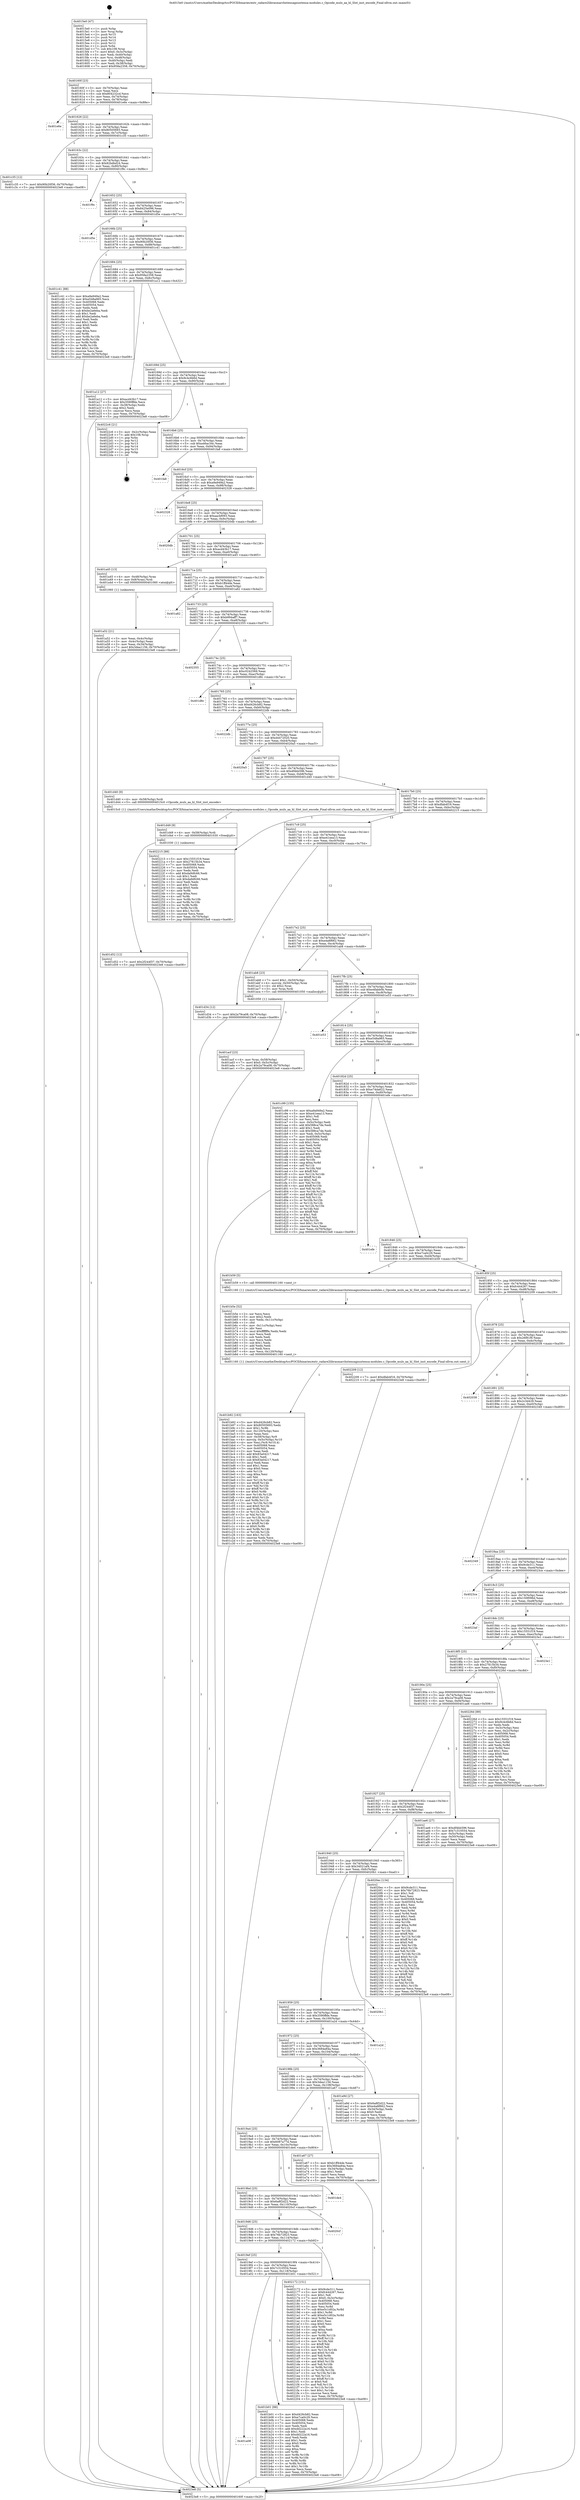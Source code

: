 digraph "0x4015e0" {
  label = "0x4015e0 (/mnt/c/Users/mathe/Desktop/tcc/POCII/binaries/extr_radare2librasmarchxtensagnuxtensa-modules.c_Opcode_muls_aa_hl_Slot_inst_encode_Final-ollvm.out::main(0))"
  labelloc = "t"
  node[shape=record]

  Entry [label="",width=0.3,height=0.3,shape=circle,fillcolor=black,style=filled]
  "0x40160f" [label="{
     0x40160f [23]\l
     | [instrs]\l
     &nbsp;&nbsp;0x40160f \<+3\>: mov -0x70(%rbp),%eax\l
     &nbsp;&nbsp;0x401612 \<+2\>: mov %eax,%ecx\l
     &nbsp;&nbsp;0x401614 \<+6\>: sub $0x804232cd,%ecx\l
     &nbsp;&nbsp;0x40161a \<+3\>: mov %eax,-0x74(%rbp)\l
     &nbsp;&nbsp;0x40161d \<+3\>: mov %ecx,-0x78(%rbp)\l
     &nbsp;&nbsp;0x401620 \<+6\>: je 0000000000401e6e \<main+0x88e\>\l
  }"]
  "0x401e6e" [label="{
     0x401e6e\l
  }", style=dashed]
  "0x401626" [label="{
     0x401626 [22]\l
     | [instrs]\l
     &nbsp;&nbsp;0x401626 \<+5\>: jmp 000000000040162b \<main+0x4b\>\l
     &nbsp;&nbsp;0x40162b \<+3\>: mov -0x74(%rbp),%eax\l
     &nbsp;&nbsp;0x40162e \<+5\>: sub $0x80505693,%eax\l
     &nbsp;&nbsp;0x401633 \<+3\>: mov %eax,-0x7c(%rbp)\l
     &nbsp;&nbsp;0x401636 \<+6\>: je 0000000000401c35 \<main+0x655\>\l
  }"]
  Exit [label="",width=0.3,height=0.3,shape=circle,fillcolor=black,style=filled,peripheries=2]
  "0x401c35" [label="{
     0x401c35 [12]\l
     | [instrs]\l
     &nbsp;&nbsp;0x401c35 \<+7\>: movl $0x90b20f36,-0x70(%rbp)\l
     &nbsp;&nbsp;0x401c3c \<+5\>: jmp 00000000004023e8 \<main+0xe08\>\l
  }"]
  "0x40163c" [label="{
     0x40163c [22]\l
     | [instrs]\l
     &nbsp;&nbsp;0x40163c \<+5\>: jmp 0000000000401641 \<main+0x61\>\l
     &nbsp;&nbsp;0x401641 \<+3\>: mov -0x74(%rbp),%eax\l
     &nbsp;&nbsp;0x401644 \<+5\>: sub $0x82bdbd24,%eax\l
     &nbsp;&nbsp;0x401649 \<+3\>: mov %eax,-0x80(%rbp)\l
     &nbsp;&nbsp;0x40164c \<+6\>: je 0000000000401f9c \<main+0x9bc\>\l
  }"]
  "0x401d52" [label="{
     0x401d52 [12]\l
     | [instrs]\l
     &nbsp;&nbsp;0x401d52 \<+7\>: movl $0x2f244f37,-0x70(%rbp)\l
     &nbsp;&nbsp;0x401d59 \<+5\>: jmp 00000000004023e8 \<main+0xe08\>\l
  }"]
  "0x401f9c" [label="{
     0x401f9c\l
  }", style=dashed]
  "0x401652" [label="{
     0x401652 [25]\l
     | [instrs]\l
     &nbsp;&nbsp;0x401652 \<+5\>: jmp 0000000000401657 \<main+0x77\>\l
     &nbsp;&nbsp;0x401657 \<+3\>: mov -0x74(%rbp),%eax\l
     &nbsp;&nbsp;0x40165a \<+5\>: sub $0x8425e096,%eax\l
     &nbsp;&nbsp;0x40165f \<+6\>: mov %eax,-0x84(%rbp)\l
     &nbsp;&nbsp;0x401665 \<+6\>: je 0000000000401d5e \<main+0x77e\>\l
  }"]
  "0x401d49" [label="{
     0x401d49 [9]\l
     | [instrs]\l
     &nbsp;&nbsp;0x401d49 \<+4\>: mov -0x58(%rbp),%rdi\l
     &nbsp;&nbsp;0x401d4d \<+5\>: call 0000000000401030 \<free@plt\>\l
     | [calls]\l
     &nbsp;&nbsp;0x401030 \{1\} (unknown)\l
  }"]
  "0x401d5e" [label="{
     0x401d5e\l
  }", style=dashed]
  "0x40166b" [label="{
     0x40166b [25]\l
     | [instrs]\l
     &nbsp;&nbsp;0x40166b \<+5\>: jmp 0000000000401670 \<main+0x90\>\l
     &nbsp;&nbsp;0x401670 \<+3\>: mov -0x74(%rbp),%eax\l
     &nbsp;&nbsp;0x401673 \<+5\>: sub $0x90b20f36,%eax\l
     &nbsp;&nbsp;0x401678 \<+6\>: mov %eax,-0x88(%rbp)\l
     &nbsp;&nbsp;0x40167e \<+6\>: je 0000000000401c41 \<main+0x661\>\l
  }"]
  "0x401b92" [label="{
     0x401b92 [163]\l
     | [instrs]\l
     &nbsp;&nbsp;0x401b92 \<+5\>: mov $0xd426cb82,%ecx\l
     &nbsp;&nbsp;0x401b97 \<+5\>: mov $0x80505693,%edx\l
     &nbsp;&nbsp;0x401b9c \<+3\>: mov $0x1,%r8b\l
     &nbsp;&nbsp;0x401b9f \<+6\>: mov -0x120(%rbp),%esi\l
     &nbsp;&nbsp;0x401ba5 \<+3\>: imul %eax,%esi\l
     &nbsp;&nbsp;0x401ba8 \<+4\>: mov -0x58(%rbp),%r9\l
     &nbsp;&nbsp;0x401bac \<+4\>: movslq -0x5c(%rbp),%r10\l
     &nbsp;&nbsp;0x401bb0 \<+4\>: mov %esi,(%r9,%r10,4)\l
     &nbsp;&nbsp;0x401bb4 \<+7\>: mov 0x405068,%eax\l
     &nbsp;&nbsp;0x401bbb \<+7\>: mov 0x405054,%esi\l
     &nbsp;&nbsp;0x401bc2 \<+2\>: mov %eax,%edi\l
     &nbsp;&nbsp;0x401bc4 \<+6\>: add $0x83a04217,%edi\l
     &nbsp;&nbsp;0x401bca \<+3\>: sub $0x1,%edi\l
     &nbsp;&nbsp;0x401bcd \<+6\>: sub $0x83a04217,%edi\l
     &nbsp;&nbsp;0x401bd3 \<+3\>: imul %edi,%eax\l
     &nbsp;&nbsp;0x401bd6 \<+3\>: and $0x1,%eax\l
     &nbsp;&nbsp;0x401bd9 \<+3\>: cmp $0x0,%eax\l
     &nbsp;&nbsp;0x401bdc \<+4\>: sete %r11b\l
     &nbsp;&nbsp;0x401be0 \<+3\>: cmp $0xa,%esi\l
     &nbsp;&nbsp;0x401be3 \<+3\>: setl %bl\l
     &nbsp;&nbsp;0x401be6 \<+3\>: mov %r11b,%r14b\l
     &nbsp;&nbsp;0x401be9 \<+4\>: xor $0xff,%r14b\l
     &nbsp;&nbsp;0x401bed \<+3\>: mov %bl,%r15b\l
     &nbsp;&nbsp;0x401bf0 \<+4\>: xor $0xff,%r15b\l
     &nbsp;&nbsp;0x401bf4 \<+4\>: xor $0x0,%r8b\l
     &nbsp;&nbsp;0x401bf8 \<+3\>: mov %r14b,%r12b\l
     &nbsp;&nbsp;0x401bfb \<+4\>: and $0x0,%r12b\l
     &nbsp;&nbsp;0x401bff \<+3\>: and %r8b,%r11b\l
     &nbsp;&nbsp;0x401c02 \<+3\>: mov %r15b,%r13b\l
     &nbsp;&nbsp;0x401c05 \<+4\>: and $0x0,%r13b\l
     &nbsp;&nbsp;0x401c09 \<+3\>: and %r8b,%bl\l
     &nbsp;&nbsp;0x401c0c \<+3\>: or %r11b,%r12b\l
     &nbsp;&nbsp;0x401c0f \<+3\>: or %bl,%r13b\l
     &nbsp;&nbsp;0x401c12 \<+3\>: xor %r13b,%r12b\l
     &nbsp;&nbsp;0x401c15 \<+3\>: or %r15b,%r14b\l
     &nbsp;&nbsp;0x401c18 \<+4\>: xor $0xff,%r14b\l
     &nbsp;&nbsp;0x401c1c \<+4\>: or $0x0,%r8b\l
     &nbsp;&nbsp;0x401c20 \<+3\>: and %r8b,%r14b\l
     &nbsp;&nbsp;0x401c23 \<+3\>: or %r14b,%r12b\l
     &nbsp;&nbsp;0x401c26 \<+4\>: test $0x1,%r12b\l
     &nbsp;&nbsp;0x401c2a \<+3\>: cmovne %edx,%ecx\l
     &nbsp;&nbsp;0x401c2d \<+3\>: mov %ecx,-0x70(%rbp)\l
     &nbsp;&nbsp;0x401c30 \<+5\>: jmp 00000000004023e8 \<main+0xe08\>\l
  }"]
  "0x401c41" [label="{
     0x401c41 [88]\l
     | [instrs]\l
     &nbsp;&nbsp;0x401c41 \<+5\>: mov $0xa9a949a2,%eax\l
     &nbsp;&nbsp;0x401c46 \<+5\>: mov $0xe548a965,%ecx\l
     &nbsp;&nbsp;0x401c4b \<+7\>: mov 0x405068,%edx\l
     &nbsp;&nbsp;0x401c52 \<+7\>: mov 0x405054,%esi\l
     &nbsp;&nbsp;0x401c59 \<+2\>: mov %edx,%edi\l
     &nbsp;&nbsp;0x401c5b \<+6\>: sub $0xbe2a6eba,%edi\l
     &nbsp;&nbsp;0x401c61 \<+3\>: sub $0x1,%edi\l
     &nbsp;&nbsp;0x401c64 \<+6\>: add $0xbe2a6eba,%edi\l
     &nbsp;&nbsp;0x401c6a \<+3\>: imul %edi,%edx\l
     &nbsp;&nbsp;0x401c6d \<+3\>: and $0x1,%edx\l
     &nbsp;&nbsp;0x401c70 \<+3\>: cmp $0x0,%edx\l
     &nbsp;&nbsp;0x401c73 \<+4\>: sete %r8b\l
     &nbsp;&nbsp;0x401c77 \<+3\>: cmp $0xa,%esi\l
     &nbsp;&nbsp;0x401c7a \<+4\>: setl %r9b\l
     &nbsp;&nbsp;0x401c7e \<+3\>: mov %r8b,%r10b\l
     &nbsp;&nbsp;0x401c81 \<+3\>: and %r9b,%r10b\l
     &nbsp;&nbsp;0x401c84 \<+3\>: xor %r9b,%r8b\l
     &nbsp;&nbsp;0x401c87 \<+3\>: or %r8b,%r10b\l
     &nbsp;&nbsp;0x401c8a \<+4\>: test $0x1,%r10b\l
     &nbsp;&nbsp;0x401c8e \<+3\>: cmovne %ecx,%eax\l
     &nbsp;&nbsp;0x401c91 \<+3\>: mov %eax,-0x70(%rbp)\l
     &nbsp;&nbsp;0x401c94 \<+5\>: jmp 00000000004023e8 \<main+0xe08\>\l
  }"]
  "0x401684" [label="{
     0x401684 [25]\l
     | [instrs]\l
     &nbsp;&nbsp;0x401684 \<+5\>: jmp 0000000000401689 \<main+0xa9\>\l
     &nbsp;&nbsp;0x401689 \<+3\>: mov -0x74(%rbp),%eax\l
     &nbsp;&nbsp;0x40168c \<+5\>: sub $0x958a2358,%eax\l
     &nbsp;&nbsp;0x401691 \<+6\>: mov %eax,-0x8c(%rbp)\l
     &nbsp;&nbsp;0x401697 \<+6\>: je 0000000000401a12 \<main+0x432\>\l
  }"]
  "0x401b5e" [label="{
     0x401b5e [52]\l
     | [instrs]\l
     &nbsp;&nbsp;0x401b5e \<+2\>: xor %ecx,%ecx\l
     &nbsp;&nbsp;0x401b60 \<+5\>: mov $0x2,%edx\l
     &nbsp;&nbsp;0x401b65 \<+6\>: mov %edx,-0x11c(%rbp)\l
     &nbsp;&nbsp;0x401b6b \<+1\>: cltd\l
     &nbsp;&nbsp;0x401b6c \<+6\>: mov -0x11c(%rbp),%esi\l
     &nbsp;&nbsp;0x401b72 \<+2\>: idiv %esi\l
     &nbsp;&nbsp;0x401b74 \<+6\>: imul $0xfffffffe,%edx,%edx\l
     &nbsp;&nbsp;0x401b7a \<+2\>: mov %ecx,%edi\l
     &nbsp;&nbsp;0x401b7c \<+2\>: sub %edx,%edi\l
     &nbsp;&nbsp;0x401b7e \<+2\>: mov %ecx,%edx\l
     &nbsp;&nbsp;0x401b80 \<+3\>: sub $0x1,%edx\l
     &nbsp;&nbsp;0x401b83 \<+2\>: add %edx,%edi\l
     &nbsp;&nbsp;0x401b85 \<+2\>: sub %edi,%ecx\l
     &nbsp;&nbsp;0x401b87 \<+6\>: mov %ecx,-0x120(%rbp)\l
     &nbsp;&nbsp;0x401b8d \<+5\>: call 0000000000401160 \<next_i\>\l
     | [calls]\l
     &nbsp;&nbsp;0x401160 \{1\} (/mnt/c/Users/mathe/Desktop/tcc/POCII/binaries/extr_radare2librasmarchxtensagnuxtensa-modules.c_Opcode_muls_aa_hl_Slot_inst_encode_Final-ollvm.out::next_i)\l
  }"]
  "0x401a12" [label="{
     0x401a12 [27]\l
     | [instrs]\l
     &nbsp;&nbsp;0x401a12 \<+5\>: mov $0xacd43b17,%eax\l
     &nbsp;&nbsp;0x401a17 \<+5\>: mov $0x3590ffde,%ecx\l
     &nbsp;&nbsp;0x401a1c \<+3\>: mov -0x38(%rbp),%edx\l
     &nbsp;&nbsp;0x401a1f \<+3\>: cmp $0x2,%edx\l
     &nbsp;&nbsp;0x401a22 \<+3\>: cmovne %ecx,%eax\l
     &nbsp;&nbsp;0x401a25 \<+3\>: mov %eax,-0x70(%rbp)\l
     &nbsp;&nbsp;0x401a28 \<+5\>: jmp 00000000004023e8 \<main+0xe08\>\l
  }"]
  "0x40169d" [label="{
     0x40169d [25]\l
     | [instrs]\l
     &nbsp;&nbsp;0x40169d \<+5\>: jmp 00000000004016a2 \<main+0xc2\>\l
     &nbsp;&nbsp;0x4016a2 \<+3\>: mov -0x74(%rbp),%eax\l
     &nbsp;&nbsp;0x4016a5 \<+5\>: sub $0x9c4c6b6d,%eax\l
     &nbsp;&nbsp;0x4016aa \<+6\>: mov %eax,-0x90(%rbp)\l
     &nbsp;&nbsp;0x4016b0 \<+6\>: je 00000000004022c6 \<main+0xce6\>\l
  }"]
  "0x4023e8" [label="{
     0x4023e8 [5]\l
     | [instrs]\l
     &nbsp;&nbsp;0x4023e8 \<+5\>: jmp 000000000040160f \<main+0x2f\>\l
  }"]
  "0x4015e0" [label="{
     0x4015e0 [47]\l
     | [instrs]\l
     &nbsp;&nbsp;0x4015e0 \<+1\>: push %rbp\l
     &nbsp;&nbsp;0x4015e1 \<+3\>: mov %rsp,%rbp\l
     &nbsp;&nbsp;0x4015e4 \<+2\>: push %r15\l
     &nbsp;&nbsp;0x4015e6 \<+2\>: push %r14\l
     &nbsp;&nbsp;0x4015e8 \<+2\>: push %r13\l
     &nbsp;&nbsp;0x4015ea \<+2\>: push %r12\l
     &nbsp;&nbsp;0x4015ec \<+1\>: push %rbx\l
     &nbsp;&nbsp;0x4015ed \<+7\>: sub $0x108,%rsp\l
     &nbsp;&nbsp;0x4015f4 \<+7\>: movl $0x0,-0x3c(%rbp)\l
     &nbsp;&nbsp;0x4015fb \<+3\>: mov %edi,-0x40(%rbp)\l
     &nbsp;&nbsp;0x4015fe \<+4\>: mov %rsi,-0x48(%rbp)\l
     &nbsp;&nbsp;0x401602 \<+3\>: mov -0x40(%rbp),%edi\l
     &nbsp;&nbsp;0x401605 \<+3\>: mov %edi,-0x38(%rbp)\l
     &nbsp;&nbsp;0x401608 \<+7\>: movl $0x958a2358,-0x70(%rbp)\l
  }"]
  "0x401a08" [label="{
     0x401a08\l
  }", style=dashed]
  "0x4022c6" [label="{
     0x4022c6 [21]\l
     | [instrs]\l
     &nbsp;&nbsp;0x4022c6 \<+3\>: mov -0x2c(%rbp),%eax\l
     &nbsp;&nbsp;0x4022c9 \<+7\>: add $0x108,%rsp\l
     &nbsp;&nbsp;0x4022d0 \<+1\>: pop %rbx\l
     &nbsp;&nbsp;0x4022d1 \<+2\>: pop %r12\l
     &nbsp;&nbsp;0x4022d3 \<+2\>: pop %r13\l
     &nbsp;&nbsp;0x4022d5 \<+2\>: pop %r14\l
     &nbsp;&nbsp;0x4022d7 \<+2\>: pop %r15\l
     &nbsp;&nbsp;0x4022d9 \<+1\>: pop %rbp\l
     &nbsp;&nbsp;0x4022da \<+1\>: ret\l
  }"]
  "0x4016b6" [label="{
     0x4016b6 [25]\l
     | [instrs]\l
     &nbsp;&nbsp;0x4016b6 \<+5\>: jmp 00000000004016bb \<main+0xdb\>\l
     &nbsp;&nbsp;0x4016bb \<+3\>: mov -0x74(%rbp),%eax\l
     &nbsp;&nbsp;0x4016be \<+5\>: sub $0xa46ac34c,%eax\l
     &nbsp;&nbsp;0x4016c3 \<+6\>: mov %eax,-0x94(%rbp)\l
     &nbsp;&nbsp;0x4016c9 \<+6\>: je 0000000000401fa8 \<main+0x9c8\>\l
  }"]
  "0x401b01" [label="{
     0x401b01 [88]\l
     | [instrs]\l
     &nbsp;&nbsp;0x401b01 \<+5\>: mov $0xd426cb82,%eax\l
     &nbsp;&nbsp;0x401b06 \<+5\>: mov $0xe7ca0c29,%ecx\l
     &nbsp;&nbsp;0x401b0b \<+7\>: mov 0x405068,%edx\l
     &nbsp;&nbsp;0x401b12 \<+7\>: mov 0x405054,%esi\l
     &nbsp;&nbsp;0x401b19 \<+2\>: mov %edx,%edi\l
     &nbsp;&nbsp;0x401b1b \<+6\>: add $0xdd222a16,%edi\l
     &nbsp;&nbsp;0x401b21 \<+3\>: sub $0x1,%edi\l
     &nbsp;&nbsp;0x401b24 \<+6\>: sub $0xdd222a16,%edi\l
     &nbsp;&nbsp;0x401b2a \<+3\>: imul %edi,%edx\l
     &nbsp;&nbsp;0x401b2d \<+3\>: and $0x1,%edx\l
     &nbsp;&nbsp;0x401b30 \<+3\>: cmp $0x0,%edx\l
     &nbsp;&nbsp;0x401b33 \<+4\>: sete %r8b\l
     &nbsp;&nbsp;0x401b37 \<+3\>: cmp $0xa,%esi\l
     &nbsp;&nbsp;0x401b3a \<+4\>: setl %r9b\l
     &nbsp;&nbsp;0x401b3e \<+3\>: mov %r8b,%r10b\l
     &nbsp;&nbsp;0x401b41 \<+3\>: and %r9b,%r10b\l
     &nbsp;&nbsp;0x401b44 \<+3\>: xor %r9b,%r8b\l
     &nbsp;&nbsp;0x401b47 \<+3\>: or %r8b,%r10b\l
     &nbsp;&nbsp;0x401b4a \<+4\>: test $0x1,%r10b\l
     &nbsp;&nbsp;0x401b4e \<+3\>: cmovne %ecx,%eax\l
     &nbsp;&nbsp;0x401b51 \<+3\>: mov %eax,-0x70(%rbp)\l
     &nbsp;&nbsp;0x401b54 \<+5\>: jmp 00000000004023e8 \<main+0xe08\>\l
  }"]
  "0x401fa8" [label="{
     0x401fa8\l
  }", style=dashed]
  "0x4016cf" [label="{
     0x4016cf [25]\l
     | [instrs]\l
     &nbsp;&nbsp;0x4016cf \<+5\>: jmp 00000000004016d4 \<main+0xf4\>\l
     &nbsp;&nbsp;0x4016d4 \<+3\>: mov -0x74(%rbp),%eax\l
     &nbsp;&nbsp;0x4016d7 \<+5\>: sub $0xa9a949a2,%eax\l
     &nbsp;&nbsp;0x4016dc \<+6\>: mov %eax,-0x98(%rbp)\l
     &nbsp;&nbsp;0x4016e2 \<+6\>: je 0000000000402328 \<main+0xd48\>\l
  }"]
  "0x4019ef" [label="{
     0x4019ef [25]\l
     | [instrs]\l
     &nbsp;&nbsp;0x4019ef \<+5\>: jmp 00000000004019f4 \<main+0x414\>\l
     &nbsp;&nbsp;0x4019f4 \<+3\>: mov -0x74(%rbp),%eax\l
     &nbsp;&nbsp;0x4019f7 \<+5\>: sub $0x7c310554,%eax\l
     &nbsp;&nbsp;0x4019fc \<+6\>: mov %eax,-0x118(%rbp)\l
     &nbsp;&nbsp;0x401a02 \<+6\>: je 0000000000401b01 \<main+0x521\>\l
  }"]
  "0x402328" [label="{
     0x402328\l
  }", style=dashed]
  "0x4016e8" [label="{
     0x4016e8 [25]\l
     | [instrs]\l
     &nbsp;&nbsp;0x4016e8 \<+5\>: jmp 00000000004016ed \<main+0x10d\>\l
     &nbsp;&nbsp;0x4016ed \<+3\>: mov -0x74(%rbp),%eax\l
     &nbsp;&nbsp;0x4016f0 \<+5\>: sub $0xaacbf093,%eax\l
     &nbsp;&nbsp;0x4016f5 \<+6\>: mov %eax,-0x9c(%rbp)\l
     &nbsp;&nbsp;0x4016fb \<+6\>: je 00000000004020db \<main+0xafb\>\l
  }"]
  "0x402172" [label="{
     0x402172 [151]\l
     | [instrs]\l
     &nbsp;&nbsp;0x402172 \<+5\>: mov $0x9cde311,%eax\l
     &nbsp;&nbsp;0x402177 \<+5\>: mov $0xfc444267,%ecx\l
     &nbsp;&nbsp;0x40217c \<+2\>: mov $0x1,%dl\l
     &nbsp;&nbsp;0x40217e \<+7\>: movl $0x0,-0x3c(%rbp)\l
     &nbsp;&nbsp;0x402185 \<+7\>: mov 0x405068,%esi\l
     &nbsp;&nbsp;0x40218c \<+7\>: mov 0x405054,%edi\l
     &nbsp;&nbsp;0x402193 \<+3\>: mov %esi,%r8d\l
     &nbsp;&nbsp;0x402196 \<+7\>: sub $0xe5c1d02a,%r8d\l
     &nbsp;&nbsp;0x40219d \<+4\>: sub $0x1,%r8d\l
     &nbsp;&nbsp;0x4021a1 \<+7\>: add $0xe5c1d02a,%r8d\l
     &nbsp;&nbsp;0x4021a8 \<+4\>: imul %r8d,%esi\l
     &nbsp;&nbsp;0x4021ac \<+3\>: and $0x1,%esi\l
     &nbsp;&nbsp;0x4021af \<+3\>: cmp $0x0,%esi\l
     &nbsp;&nbsp;0x4021b2 \<+4\>: sete %r9b\l
     &nbsp;&nbsp;0x4021b6 \<+3\>: cmp $0xa,%edi\l
     &nbsp;&nbsp;0x4021b9 \<+4\>: setl %r10b\l
     &nbsp;&nbsp;0x4021bd \<+3\>: mov %r9b,%r11b\l
     &nbsp;&nbsp;0x4021c0 \<+4\>: xor $0xff,%r11b\l
     &nbsp;&nbsp;0x4021c4 \<+3\>: mov %r10b,%bl\l
     &nbsp;&nbsp;0x4021c7 \<+3\>: xor $0xff,%bl\l
     &nbsp;&nbsp;0x4021ca \<+3\>: xor $0x0,%dl\l
     &nbsp;&nbsp;0x4021cd \<+3\>: mov %r11b,%r14b\l
     &nbsp;&nbsp;0x4021d0 \<+4\>: and $0x0,%r14b\l
     &nbsp;&nbsp;0x4021d4 \<+3\>: and %dl,%r9b\l
     &nbsp;&nbsp;0x4021d7 \<+3\>: mov %bl,%r15b\l
     &nbsp;&nbsp;0x4021da \<+4\>: and $0x0,%r15b\l
     &nbsp;&nbsp;0x4021de \<+3\>: and %dl,%r10b\l
     &nbsp;&nbsp;0x4021e1 \<+3\>: or %r9b,%r14b\l
     &nbsp;&nbsp;0x4021e4 \<+3\>: or %r10b,%r15b\l
     &nbsp;&nbsp;0x4021e7 \<+3\>: xor %r15b,%r14b\l
     &nbsp;&nbsp;0x4021ea \<+3\>: or %bl,%r11b\l
     &nbsp;&nbsp;0x4021ed \<+4\>: xor $0xff,%r11b\l
     &nbsp;&nbsp;0x4021f1 \<+3\>: or $0x0,%dl\l
     &nbsp;&nbsp;0x4021f4 \<+3\>: and %dl,%r11b\l
     &nbsp;&nbsp;0x4021f7 \<+3\>: or %r11b,%r14b\l
     &nbsp;&nbsp;0x4021fa \<+4\>: test $0x1,%r14b\l
     &nbsp;&nbsp;0x4021fe \<+3\>: cmovne %ecx,%eax\l
     &nbsp;&nbsp;0x402201 \<+3\>: mov %eax,-0x70(%rbp)\l
     &nbsp;&nbsp;0x402204 \<+5\>: jmp 00000000004023e8 \<main+0xe08\>\l
  }"]
  "0x4020db" [label="{
     0x4020db\l
  }", style=dashed]
  "0x401701" [label="{
     0x401701 [25]\l
     | [instrs]\l
     &nbsp;&nbsp;0x401701 \<+5\>: jmp 0000000000401706 \<main+0x126\>\l
     &nbsp;&nbsp;0x401706 \<+3\>: mov -0x74(%rbp),%eax\l
     &nbsp;&nbsp;0x401709 \<+5\>: sub $0xacd43b17,%eax\l
     &nbsp;&nbsp;0x40170e \<+6\>: mov %eax,-0xa0(%rbp)\l
     &nbsp;&nbsp;0x401714 \<+6\>: je 0000000000401a45 \<main+0x465\>\l
  }"]
  "0x4019d6" [label="{
     0x4019d6 [25]\l
     | [instrs]\l
     &nbsp;&nbsp;0x4019d6 \<+5\>: jmp 00000000004019db \<main+0x3fb\>\l
     &nbsp;&nbsp;0x4019db \<+3\>: mov -0x74(%rbp),%eax\l
     &nbsp;&nbsp;0x4019de \<+5\>: sub $0x76b72823,%eax\l
     &nbsp;&nbsp;0x4019e3 \<+6\>: mov %eax,-0x114(%rbp)\l
     &nbsp;&nbsp;0x4019e9 \<+6\>: je 0000000000402172 \<main+0xb92\>\l
  }"]
  "0x401a45" [label="{
     0x401a45 [13]\l
     | [instrs]\l
     &nbsp;&nbsp;0x401a45 \<+4\>: mov -0x48(%rbp),%rax\l
     &nbsp;&nbsp;0x401a49 \<+4\>: mov 0x8(%rax),%rdi\l
     &nbsp;&nbsp;0x401a4d \<+5\>: call 0000000000401060 \<atoi@plt\>\l
     | [calls]\l
     &nbsp;&nbsp;0x401060 \{1\} (unknown)\l
  }"]
  "0x40171a" [label="{
     0x40171a [25]\l
     | [instrs]\l
     &nbsp;&nbsp;0x40171a \<+5\>: jmp 000000000040171f \<main+0x13f\>\l
     &nbsp;&nbsp;0x40171f \<+3\>: mov -0x74(%rbp),%eax\l
     &nbsp;&nbsp;0x401722 \<+5\>: sub $0xb1ff44de,%eax\l
     &nbsp;&nbsp;0x401727 \<+6\>: mov %eax,-0xa4(%rbp)\l
     &nbsp;&nbsp;0x40172d \<+6\>: je 0000000000401a82 \<main+0x4a2\>\l
  }"]
  "0x401a52" [label="{
     0x401a52 [21]\l
     | [instrs]\l
     &nbsp;&nbsp;0x401a52 \<+3\>: mov %eax,-0x4c(%rbp)\l
     &nbsp;&nbsp;0x401a55 \<+3\>: mov -0x4c(%rbp),%eax\l
     &nbsp;&nbsp;0x401a58 \<+3\>: mov %eax,-0x34(%rbp)\l
     &nbsp;&nbsp;0x401a5b \<+7\>: movl $0x3dea1156,-0x70(%rbp)\l
     &nbsp;&nbsp;0x401a62 \<+5\>: jmp 00000000004023e8 \<main+0xe08\>\l
  }"]
  "0x4020cf" [label="{
     0x4020cf\l
  }", style=dashed]
  "0x401a82" [label="{
     0x401a82\l
  }", style=dashed]
  "0x401733" [label="{
     0x401733 [25]\l
     | [instrs]\l
     &nbsp;&nbsp;0x401733 \<+5\>: jmp 0000000000401738 \<main+0x158\>\l
     &nbsp;&nbsp;0x401738 \<+3\>: mov -0x74(%rbp),%eax\l
     &nbsp;&nbsp;0x40173b \<+5\>: sub $0xb994aff7,%eax\l
     &nbsp;&nbsp;0x401740 \<+6\>: mov %eax,-0xa8(%rbp)\l
     &nbsp;&nbsp;0x401746 \<+6\>: je 0000000000402355 \<main+0xd75\>\l
  }"]
  "0x4019bd" [label="{
     0x4019bd [25]\l
     | [instrs]\l
     &nbsp;&nbsp;0x4019bd \<+5\>: jmp 00000000004019c2 \<main+0x3e2\>\l
     &nbsp;&nbsp;0x4019c2 \<+3\>: mov -0x74(%rbp),%eax\l
     &nbsp;&nbsp;0x4019c5 \<+5\>: sub $0x6a8f2d22,%eax\l
     &nbsp;&nbsp;0x4019ca \<+6\>: mov %eax,-0x110(%rbp)\l
     &nbsp;&nbsp;0x4019d0 \<+6\>: je 00000000004020cf \<main+0xaef\>\l
  }"]
  "0x402355" [label="{
     0x402355\l
  }", style=dashed]
  "0x40174c" [label="{
     0x40174c [25]\l
     | [instrs]\l
     &nbsp;&nbsp;0x40174c \<+5\>: jmp 0000000000401751 \<main+0x171\>\l
     &nbsp;&nbsp;0x401751 \<+3\>: mov -0x74(%rbp),%eax\l
     &nbsp;&nbsp;0x401754 \<+5\>: sub $0xc0242569,%eax\l
     &nbsp;&nbsp;0x401759 \<+6\>: mov %eax,-0xac(%rbp)\l
     &nbsp;&nbsp;0x40175f \<+6\>: je 0000000000401d8c \<main+0x7ac\>\l
  }"]
  "0x401de4" [label="{
     0x401de4\l
  }", style=dashed]
  "0x401d8c" [label="{
     0x401d8c\l
  }", style=dashed]
  "0x401765" [label="{
     0x401765 [25]\l
     | [instrs]\l
     &nbsp;&nbsp;0x401765 \<+5\>: jmp 000000000040176a \<main+0x18a\>\l
     &nbsp;&nbsp;0x40176a \<+3\>: mov -0x74(%rbp),%eax\l
     &nbsp;&nbsp;0x40176d \<+5\>: sub $0xd426cb82,%eax\l
     &nbsp;&nbsp;0x401772 \<+6\>: mov %eax,-0xb0(%rbp)\l
     &nbsp;&nbsp;0x401778 \<+6\>: je 00000000004022db \<main+0xcfb\>\l
  }"]
  "0x401acf" [label="{
     0x401acf [23]\l
     | [instrs]\l
     &nbsp;&nbsp;0x401acf \<+4\>: mov %rax,-0x58(%rbp)\l
     &nbsp;&nbsp;0x401ad3 \<+7\>: movl $0x0,-0x5c(%rbp)\l
     &nbsp;&nbsp;0x401ada \<+7\>: movl $0x2a79ca08,-0x70(%rbp)\l
     &nbsp;&nbsp;0x401ae1 \<+5\>: jmp 00000000004023e8 \<main+0xe08\>\l
  }"]
  "0x4022db" [label="{
     0x4022db\l
  }", style=dashed]
  "0x40177e" [label="{
     0x40177e [25]\l
     | [instrs]\l
     &nbsp;&nbsp;0x40177e \<+5\>: jmp 0000000000401783 \<main+0x1a3\>\l
     &nbsp;&nbsp;0x401783 \<+3\>: mov -0x74(%rbp),%eax\l
     &nbsp;&nbsp;0x401786 \<+5\>: sub $0xd4472020,%eax\l
     &nbsp;&nbsp;0x40178b \<+6\>: mov %eax,-0xb4(%rbp)\l
     &nbsp;&nbsp;0x401791 \<+6\>: je 00000000004020a5 \<main+0xac5\>\l
  }"]
  "0x4019a4" [label="{
     0x4019a4 [25]\l
     | [instrs]\l
     &nbsp;&nbsp;0x4019a4 \<+5\>: jmp 00000000004019a9 \<main+0x3c9\>\l
     &nbsp;&nbsp;0x4019a9 \<+3\>: mov -0x74(%rbp),%eax\l
     &nbsp;&nbsp;0x4019ac \<+5\>: sub $0x6087a77d,%eax\l
     &nbsp;&nbsp;0x4019b1 \<+6\>: mov %eax,-0x10c(%rbp)\l
     &nbsp;&nbsp;0x4019b7 \<+6\>: je 0000000000401de4 \<main+0x804\>\l
  }"]
  "0x4020a5" [label="{
     0x4020a5\l
  }", style=dashed]
  "0x401797" [label="{
     0x401797 [25]\l
     | [instrs]\l
     &nbsp;&nbsp;0x401797 \<+5\>: jmp 000000000040179c \<main+0x1bc\>\l
     &nbsp;&nbsp;0x40179c \<+3\>: mov -0x74(%rbp),%eax\l
     &nbsp;&nbsp;0x40179f \<+5\>: sub $0xdf4bb596,%eax\l
     &nbsp;&nbsp;0x4017a4 \<+6\>: mov %eax,-0xb8(%rbp)\l
     &nbsp;&nbsp;0x4017aa \<+6\>: je 0000000000401d40 \<main+0x760\>\l
  }"]
  "0x401a67" [label="{
     0x401a67 [27]\l
     | [instrs]\l
     &nbsp;&nbsp;0x401a67 \<+5\>: mov $0xb1ff44de,%eax\l
     &nbsp;&nbsp;0x401a6c \<+5\>: mov $0x3684a84a,%ecx\l
     &nbsp;&nbsp;0x401a71 \<+3\>: mov -0x34(%rbp),%edx\l
     &nbsp;&nbsp;0x401a74 \<+3\>: cmp $0x1,%edx\l
     &nbsp;&nbsp;0x401a77 \<+3\>: cmovl %ecx,%eax\l
     &nbsp;&nbsp;0x401a7a \<+3\>: mov %eax,-0x70(%rbp)\l
     &nbsp;&nbsp;0x401a7d \<+5\>: jmp 00000000004023e8 \<main+0xe08\>\l
  }"]
  "0x401d40" [label="{
     0x401d40 [9]\l
     | [instrs]\l
     &nbsp;&nbsp;0x401d40 \<+4\>: mov -0x58(%rbp),%rdi\l
     &nbsp;&nbsp;0x401d44 \<+5\>: call 00000000004015c0 \<Opcode_muls_aa_hl_Slot_inst_encode\>\l
     | [calls]\l
     &nbsp;&nbsp;0x4015c0 \{1\} (/mnt/c/Users/mathe/Desktop/tcc/POCII/binaries/extr_radare2librasmarchxtensagnuxtensa-modules.c_Opcode_muls_aa_hl_Slot_inst_encode_Final-ollvm.out::Opcode_muls_aa_hl_Slot_inst_encode)\l
  }"]
  "0x4017b0" [label="{
     0x4017b0 [25]\l
     | [instrs]\l
     &nbsp;&nbsp;0x4017b0 \<+5\>: jmp 00000000004017b5 \<main+0x1d5\>\l
     &nbsp;&nbsp;0x4017b5 \<+3\>: mov -0x74(%rbp),%eax\l
     &nbsp;&nbsp;0x4017b8 \<+5\>: sub $0xdfab4f16,%eax\l
     &nbsp;&nbsp;0x4017bd \<+6\>: mov %eax,-0xbc(%rbp)\l
     &nbsp;&nbsp;0x4017c3 \<+6\>: je 0000000000402215 \<main+0xc35\>\l
  }"]
  "0x40198b" [label="{
     0x40198b [25]\l
     | [instrs]\l
     &nbsp;&nbsp;0x40198b \<+5\>: jmp 0000000000401990 \<main+0x3b0\>\l
     &nbsp;&nbsp;0x401990 \<+3\>: mov -0x74(%rbp),%eax\l
     &nbsp;&nbsp;0x401993 \<+5\>: sub $0x3dea1156,%eax\l
     &nbsp;&nbsp;0x401998 \<+6\>: mov %eax,-0x108(%rbp)\l
     &nbsp;&nbsp;0x40199e \<+6\>: je 0000000000401a67 \<main+0x487\>\l
  }"]
  "0x402215" [label="{
     0x402215 [88]\l
     | [instrs]\l
     &nbsp;&nbsp;0x402215 \<+5\>: mov $0x15551f19,%eax\l
     &nbsp;&nbsp;0x40221a \<+5\>: mov $0x27815b34,%ecx\l
     &nbsp;&nbsp;0x40221f \<+7\>: mov 0x405068,%edx\l
     &nbsp;&nbsp;0x402226 \<+7\>: mov 0x405054,%esi\l
     &nbsp;&nbsp;0x40222d \<+2\>: mov %edx,%edi\l
     &nbsp;&nbsp;0x40222f \<+6\>: add $0xda9dfc66,%edi\l
     &nbsp;&nbsp;0x402235 \<+3\>: sub $0x1,%edi\l
     &nbsp;&nbsp;0x402238 \<+6\>: sub $0xda9dfc66,%edi\l
     &nbsp;&nbsp;0x40223e \<+3\>: imul %edi,%edx\l
     &nbsp;&nbsp;0x402241 \<+3\>: and $0x1,%edx\l
     &nbsp;&nbsp;0x402244 \<+3\>: cmp $0x0,%edx\l
     &nbsp;&nbsp;0x402247 \<+4\>: sete %r8b\l
     &nbsp;&nbsp;0x40224b \<+3\>: cmp $0xa,%esi\l
     &nbsp;&nbsp;0x40224e \<+4\>: setl %r9b\l
     &nbsp;&nbsp;0x402252 \<+3\>: mov %r8b,%r10b\l
     &nbsp;&nbsp;0x402255 \<+3\>: and %r9b,%r10b\l
     &nbsp;&nbsp;0x402258 \<+3\>: xor %r9b,%r8b\l
     &nbsp;&nbsp;0x40225b \<+3\>: or %r8b,%r10b\l
     &nbsp;&nbsp;0x40225e \<+4\>: test $0x1,%r10b\l
     &nbsp;&nbsp;0x402262 \<+3\>: cmovne %ecx,%eax\l
     &nbsp;&nbsp;0x402265 \<+3\>: mov %eax,-0x70(%rbp)\l
     &nbsp;&nbsp;0x402268 \<+5\>: jmp 00000000004023e8 \<main+0xe08\>\l
  }"]
  "0x4017c9" [label="{
     0x4017c9 [25]\l
     | [instrs]\l
     &nbsp;&nbsp;0x4017c9 \<+5\>: jmp 00000000004017ce \<main+0x1ee\>\l
     &nbsp;&nbsp;0x4017ce \<+3\>: mov -0x74(%rbp),%eax\l
     &nbsp;&nbsp;0x4017d1 \<+5\>: sub $0xe41eea13,%eax\l
     &nbsp;&nbsp;0x4017d6 \<+6\>: mov %eax,-0xc0(%rbp)\l
     &nbsp;&nbsp;0x4017dc \<+6\>: je 0000000000401d34 \<main+0x754\>\l
  }"]
  "0x401a9d" [label="{
     0x401a9d [27]\l
     | [instrs]\l
     &nbsp;&nbsp;0x401a9d \<+5\>: mov $0x6a8f2d22,%eax\l
     &nbsp;&nbsp;0x401aa2 \<+5\>: mov $0xe4a8f662,%ecx\l
     &nbsp;&nbsp;0x401aa7 \<+3\>: mov -0x34(%rbp),%edx\l
     &nbsp;&nbsp;0x401aaa \<+3\>: cmp $0x0,%edx\l
     &nbsp;&nbsp;0x401aad \<+3\>: cmove %ecx,%eax\l
     &nbsp;&nbsp;0x401ab0 \<+3\>: mov %eax,-0x70(%rbp)\l
     &nbsp;&nbsp;0x401ab3 \<+5\>: jmp 00000000004023e8 \<main+0xe08\>\l
  }"]
  "0x401d34" [label="{
     0x401d34 [12]\l
     | [instrs]\l
     &nbsp;&nbsp;0x401d34 \<+7\>: movl $0x2a79ca08,-0x70(%rbp)\l
     &nbsp;&nbsp;0x401d3b \<+5\>: jmp 00000000004023e8 \<main+0xe08\>\l
  }"]
  "0x4017e2" [label="{
     0x4017e2 [25]\l
     | [instrs]\l
     &nbsp;&nbsp;0x4017e2 \<+5\>: jmp 00000000004017e7 \<main+0x207\>\l
     &nbsp;&nbsp;0x4017e7 \<+3\>: mov -0x74(%rbp),%eax\l
     &nbsp;&nbsp;0x4017ea \<+5\>: sub $0xe4a8f662,%eax\l
     &nbsp;&nbsp;0x4017ef \<+6\>: mov %eax,-0xc4(%rbp)\l
     &nbsp;&nbsp;0x4017f5 \<+6\>: je 0000000000401ab8 \<main+0x4d8\>\l
  }"]
  "0x401972" [label="{
     0x401972 [25]\l
     | [instrs]\l
     &nbsp;&nbsp;0x401972 \<+5\>: jmp 0000000000401977 \<main+0x397\>\l
     &nbsp;&nbsp;0x401977 \<+3\>: mov -0x74(%rbp),%eax\l
     &nbsp;&nbsp;0x40197a \<+5\>: sub $0x3684a84a,%eax\l
     &nbsp;&nbsp;0x40197f \<+6\>: mov %eax,-0x104(%rbp)\l
     &nbsp;&nbsp;0x401985 \<+6\>: je 0000000000401a9d \<main+0x4bd\>\l
  }"]
  "0x401ab8" [label="{
     0x401ab8 [23]\l
     | [instrs]\l
     &nbsp;&nbsp;0x401ab8 \<+7\>: movl $0x1,-0x50(%rbp)\l
     &nbsp;&nbsp;0x401abf \<+4\>: movslq -0x50(%rbp),%rax\l
     &nbsp;&nbsp;0x401ac3 \<+4\>: shl $0x2,%rax\l
     &nbsp;&nbsp;0x401ac7 \<+3\>: mov %rax,%rdi\l
     &nbsp;&nbsp;0x401aca \<+5\>: call 0000000000401050 \<malloc@plt\>\l
     | [calls]\l
     &nbsp;&nbsp;0x401050 \{1\} (unknown)\l
  }"]
  "0x4017fb" [label="{
     0x4017fb [25]\l
     | [instrs]\l
     &nbsp;&nbsp;0x4017fb \<+5\>: jmp 0000000000401800 \<main+0x220\>\l
     &nbsp;&nbsp;0x401800 \<+3\>: mov -0x74(%rbp),%eax\l
     &nbsp;&nbsp;0x401803 \<+5\>: sub $0xe4fabb0b,%eax\l
     &nbsp;&nbsp;0x401808 \<+6\>: mov %eax,-0xc8(%rbp)\l
     &nbsp;&nbsp;0x40180e \<+6\>: je 0000000000401e53 \<main+0x873\>\l
  }"]
  "0x401a2d" [label="{
     0x401a2d\l
  }", style=dashed]
  "0x401e53" [label="{
     0x401e53\l
  }", style=dashed]
  "0x401814" [label="{
     0x401814 [25]\l
     | [instrs]\l
     &nbsp;&nbsp;0x401814 \<+5\>: jmp 0000000000401819 \<main+0x239\>\l
     &nbsp;&nbsp;0x401819 \<+3\>: mov -0x74(%rbp),%eax\l
     &nbsp;&nbsp;0x40181c \<+5\>: sub $0xe548a965,%eax\l
     &nbsp;&nbsp;0x401821 \<+6\>: mov %eax,-0xcc(%rbp)\l
     &nbsp;&nbsp;0x401827 \<+6\>: je 0000000000401c99 \<main+0x6b9\>\l
  }"]
  "0x401959" [label="{
     0x401959 [25]\l
     | [instrs]\l
     &nbsp;&nbsp;0x401959 \<+5\>: jmp 000000000040195e \<main+0x37e\>\l
     &nbsp;&nbsp;0x40195e \<+3\>: mov -0x74(%rbp),%eax\l
     &nbsp;&nbsp;0x401961 \<+5\>: sub $0x3590ffde,%eax\l
     &nbsp;&nbsp;0x401966 \<+6\>: mov %eax,-0x100(%rbp)\l
     &nbsp;&nbsp;0x40196c \<+6\>: je 0000000000401a2d \<main+0x44d\>\l
  }"]
  "0x401c99" [label="{
     0x401c99 [155]\l
     | [instrs]\l
     &nbsp;&nbsp;0x401c99 \<+5\>: mov $0xa9a949a2,%eax\l
     &nbsp;&nbsp;0x401c9e \<+5\>: mov $0xe41eea13,%ecx\l
     &nbsp;&nbsp;0x401ca3 \<+2\>: mov $0x1,%dl\l
     &nbsp;&nbsp;0x401ca5 \<+2\>: xor %esi,%esi\l
     &nbsp;&nbsp;0x401ca7 \<+3\>: mov -0x5c(%rbp),%edi\l
     &nbsp;&nbsp;0x401caa \<+6\>: add $0x588ca7de,%edi\l
     &nbsp;&nbsp;0x401cb0 \<+3\>: add $0x1,%edi\l
     &nbsp;&nbsp;0x401cb3 \<+6\>: sub $0x588ca7de,%edi\l
     &nbsp;&nbsp;0x401cb9 \<+3\>: mov %edi,-0x5c(%rbp)\l
     &nbsp;&nbsp;0x401cbc \<+7\>: mov 0x405068,%edi\l
     &nbsp;&nbsp;0x401cc3 \<+8\>: mov 0x405054,%r8d\l
     &nbsp;&nbsp;0x401ccb \<+3\>: sub $0x1,%esi\l
     &nbsp;&nbsp;0x401cce \<+3\>: mov %edi,%r9d\l
     &nbsp;&nbsp;0x401cd1 \<+3\>: add %esi,%r9d\l
     &nbsp;&nbsp;0x401cd4 \<+4\>: imul %r9d,%edi\l
     &nbsp;&nbsp;0x401cd8 \<+3\>: and $0x1,%edi\l
     &nbsp;&nbsp;0x401cdb \<+3\>: cmp $0x0,%edi\l
     &nbsp;&nbsp;0x401cde \<+4\>: sete %r10b\l
     &nbsp;&nbsp;0x401ce2 \<+4\>: cmp $0xa,%r8d\l
     &nbsp;&nbsp;0x401ce6 \<+4\>: setl %r11b\l
     &nbsp;&nbsp;0x401cea \<+3\>: mov %r10b,%bl\l
     &nbsp;&nbsp;0x401ced \<+3\>: xor $0xff,%bl\l
     &nbsp;&nbsp;0x401cf0 \<+3\>: mov %r11b,%r14b\l
     &nbsp;&nbsp;0x401cf3 \<+4\>: xor $0xff,%r14b\l
     &nbsp;&nbsp;0x401cf7 \<+3\>: xor $0x1,%dl\l
     &nbsp;&nbsp;0x401cfa \<+3\>: mov %bl,%r15b\l
     &nbsp;&nbsp;0x401cfd \<+4\>: and $0xff,%r15b\l
     &nbsp;&nbsp;0x401d01 \<+3\>: and %dl,%r10b\l
     &nbsp;&nbsp;0x401d04 \<+3\>: mov %r14b,%r12b\l
     &nbsp;&nbsp;0x401d07 \<+4\>: and $0xff,%r12b\l
     &nbsp;&nbsp;0x401d0b \<+3\>: and %dl,%r11b\l
     &nbsp;&nbsp;0x401d0e \<+3\>: or %r10b,%r15b\l
     &nbsp;&nbsp;0x401d11 \<+3\>: or %r11b,%r12b\l
     &nbsp;&nbsp;0x401d14 \<+3\>: xor %r12b,%r15b\l
     &nbsp;&nbsp;0x401d17 \<+3\>: or %r14b,%bl\l
     &nbsp;&nbsp;0x401d1a \<+3\>: xor $0xff,%bl\l
     &nbsp;&nbsp;0x401d1d \<+3\>: or $0x1,%dl\l
     &nbsp;&nbsp;0x401d20 \<+2\>: and %dl,%bl\l
     &nbsp;&nbsp;0x401d22 \<+3\>: or %bl,%r15b\l
     &nbsp;&nbsp;0x401d25 \<+4\>: test $0x1,%r15b\l
     &nbsp;&nbsp;0x401d29 \<+3\>: cmovne %ecx,%eax\l
     &nbsp;&nbsp;0x401d2c \<+3\>: mov %eax,-0x70(%rbp)\l
     &nbsp;&nbsp;0x401d2f \<+5\>: jmp 00000000004023e8 \<main+0xe08\>\l
  }"]
  "0x40182d" [label="{
     0x40182d [25]\l
     | [instrs]\l
     &nbsp;&nbsp;0x40182d \<+5\>: jmp 0000000000401832 \<main+0x252\>\l
     &nbsp;&nbsp;0x401832 \<+3\>: mov -0x74(%rbp),%eax\l
     &nbsp;&nbsp;0x401835 \<+5\>: sub $0xe74da622,%eax\l
     &nbsp;&nbsp;0x40183a \<+6\>: mov %eax,-0xd0(%rbp)\l
     &nbsp;&nbsp;0x401840 \<+6\>: je 0000000000401efe \<main+0x91e\>\l
  }"]
  "0x4020b1" [label="{
     0x4020b1\l
  }", style=dashed]
  "0x401efe" [label="{
     0x401efe\l
  }", style=dashed]
  "0x401846" [label="{
     0x401846 [25]\l
     | [instrs]\l
     &nbsp;&nbsp;0x401846 \<+5\>: jmp 000000000040184b \<main+0x26b\>\l
     &nbsp;&nbsp;0x40184b \<+3\>: mov -0x74(%rbp),%eax\l
     &nbsp;&nbsp;0x40184e \<+5\>: sub $0xe7ca0c29,%eax\l
     &nbsp;&nbsp;0x401853 \<+6\>: mov %eax,-0xd4(%rbp)\l
     &nbsp;&nbsp;0x401859 \<+6\>: je 0000000000401b59 \<main+0x579\>\l
  }"]
  "0x401940" [label="{
     0x401940 [25]\l
     | [instrs]\l
     &nbsp;&nbsp;0x401940 \<+5\>: jmp 0000000000401945 \<main+0x365\>\l
     &nbsp;&nbsp;0x401945 \<+3\>: mov -0x74(%rbp),%eax\l
     &nbsp;&nbsp;0x401948 \<+5\>: sub $0x34021af4,%eax\l
     &nbsp;&nbsp;0x40194d \<+6\>: mov %eax,-0xfc(%rbp)\l
     &nbsp;&nbsp;0x401953 \<+6\>: je 00000000004020b1 \<main+0xad1\>\l
  }"]
  "0x401b59" [label="{
     0x401b59 [5]\l
     | [instrs]\l
     &nbsp;&nbsp;0x401b59 \<+5\>: call 0000000000401160 \<next_i\>\l
     | [calls]\l
     &nbsp;&nbsp;0x401160 \{1\} (/mnt/c/Users/mathe/Desktop/tcc/POCII/binaries/extr_radare2librasmarchxtensagnuxtensa-modules.c_Opcode_muls_aa_hl_Slot_inst_encode_Final-ollvm.out::next_i)\l
  }"]
  "0x40185f" [label="{
     0x40185f [25]\l
     | [instrs]\l
     &nbsp;&nbsp;0x40185f \<+5\>: jmp 0000000000401864 \<main+0x284\>\l
     &nbsp;&nbsp;0x401864 \<+3\>: mov -0x74(%rbp),%eax\l
     &nbsp;&nbsp;0x401867 \<+5\>: sub $0xfc444267,%eax\l
     &nbsp;&nbsp;0x40186c \<+6\>: mov %eax,-0xd8(%rbp)\l
     &nbsp;&nbsp;0x401872 \<+6\>: je 0000000000402209 \<main+0xc29\>\l
  }"]
  "0x4020ec" [label="{
     0x4020ec [134]\l
     | [instrs]\l
     &nbsp;&nbsp;0x4020ec \<+5\>: mov $0x9cde311,%eax\l
     &nbsp;&nbsp;0x4020f1 \<+5\>: mov $0x76b72823,%ecx\l
     &nbsp;&nbsp;0x4020f6 \<+2\>: mov $0x1,%dl\l
     &nbsp;&nbsp;0x4020f8 \<+2\>: xor %esi,%esi\l
     &nbsp;&nbsp;0x4020fa \<+7\>: mov 0x405068,%edi\l
     &nbsp;&nbsp;0x402101 \<+8\>: mov 0x405054,%r8d\l
     &nbsp;&nbsp;0x402109 \<+3\>: sub $0x1,%esi\l
     &nbsp;&nbsp;0x40210c \<+3\>: mov %edi,%r9d\l
     &nbsp;&nbsp;0x40210f \<+3\>: add %esi,%r9d\l
     &nbsp;&nbsp;0x402112 \<+4\>: imul %r9d,%edi\l
     &nbsp;&nbsp;0x402116 \<+3\>: and $0x1,%edi\l
     &nbsp;&nbsp;0x402119 \<+3\>: cmp $0x0,%edi\l
     &nbsp;&nbsp;0x40211c \<+4\>: sete %r10b\l
     &nbsp;&nbsp;0x402120 \<+4\>: cmp $0xa,%r8d\l
     &nbsp;&nbsp;0x402124 \<+4\>: setl %r11b\l
     &nbsp;&nbsp;0x402128 \<+3\>: mov %r10b,%bl\l
     &nbsp;&nbsp;0x40212b \<+3\>: xor $0xff,%bl\l
     &nbsp;&nbsp;0x40212e \<+3\>: mov %r11b,%r14b\l
     &nbsp;&nbsp;0x402131 \<+4\>: xor $0xff,%r14b\l
     &nbsp;&nbsp;0x402135 \<+3\>: xor $0x0,%dl\l
     &nbsp;&nbsp;0x402138 \<+3\>: mov %bl,%r15b\l
     &nbsp;&nbsp;0x40213b \<+4\>: and $0x0,%r15b\l
     &nbsp;&nbsp;0x40213f \<+3\>: and %dl,%r10b\l
     &nbsp;&nbsp;0x402142 \<+3\>: mov %r14b,%r12b\l
     &nbsp;&nbsp;0x402145 \<+4\>: and $0x0,%r12b\l
     &nbsp;&nbsp;0x402149 \<+3\>: and %dl,%r11b\l
     &nbsp;&nbsp;0x40214c \<+3\>: or %r10b,%r15b\l
     &nbsp;&nbsp;0x40214f \<+3\>: or %r11b,%r12b\l
     &nbsp;&nbsp;0x402152 \<+3\>: xor %r12b,%r15b\l
     &nbsp;&nbsp;0x402155 \<+3\>: or %r14b,%bl\l
     &nbsp;&nbsp;0x402158 \<+3\>: xor $0xff,%bl\l
     &nbsp;&nbsp;0x40215b \<+3\>: or $0x0,%dl\l
     &nbsp;&nbsp;0x40215e \<+2\>: and %dl,%bl\l
     &nbsp;&nbsp;0x402160 \<+3\>: or %bl,%r15b\l
     &nbsp;&nbsp;0x402163 \<+4\>: test $0x1,%r15b\l
     &nbsp;&nbsp;0x402167 \<+3\>: cmovne %ecx,%eax\l
     &nbsp;&nbsp;0x40216a \<+3\>: mov %eax,-0x70(%rbp)\l
     &nbsp;&nbsp;0x40216d \<+5\>: jmp 00000000004023e8 \<main+0xe08\>\l
  }"]
  "0x402209" [label="{
     0x402209 [12]\l
     | [instrs]\l
     &nbsp;&nbsp;0x402209 \<+7\>: movl $0xdfab4f16,-0x70(%rbp)\l
     &nbsp;&nbsp;0x402210 \<+5\>: jmp 00000000004023e8 \<main+0xe08\>\l
  }"]
  "0x401878" [label="{
     0x401878 [25]\l
     | [instrs]\l
     &nbsp;&nbsp;0x401878 \<+5\>: jmp 000000000040187d \<main+0x29d\>\l
     &nbsp;&nbsp;0x40187d \<+3\>: mov -0x74(%rbp),%eax\l
     &nbsp;&nbsp;0x401880 \<+5\>: sub $0x26f81f9,%eax\l
     &nbsp;&nbsp;0x401885 \<+6\>: mov %eax,-0xdc(%rbp)\l
     &nbsp;&nbsp;0x40188b \<+6\>: je 0000000000402038 \<main+0xa58\>\l
  }"]
  "0x401927" [label="{
     0x401927 [25]\l
     | [instrs]\l
     &nbsp;&nbsp;0x401927 \<+5\>: jmp 000000000040192c \<main+0x34c\>\l
     &nbsp;&nbsp;0x40192c \<+3\>: mov -0x74(%rbp),%eax\l
     &nbsp;&nbsp;0x40192f \<+5\>: sub $0x2f244f37,%eax\l
     &nbsp;&nbsp;0x401934 \<+6\>: mov %eax,-0xf8(%rbp)\l
     &nbsp;&nbsp;0x40193a \<+6\>: je 00000000004020ec \<main+0xb0c\>\l
  }"]
  "0x402038" [label="{
     0x402038\l
  }", style=dashed]
  "0x401891" [label="{
     0x401891 [25]\l
     | [instrs]\l
     &nbsp;&nbsp;0x401891 \<+5\>: jmp 0000000000401896 \<main+0x2b6\>\l
     &nbsp;&nbsp;0x401896 \<+3\>: mov -0x74(%rbp),%eax\l
     &nbsp;&nbsp;0x401899 \<+5\>: sub $0x2c3d429,%eax\l
     &nbsp;&nbsp;0x40189e \<+6\>: mov %eax,-0xe0(%rbp)\l
     &nbsp;&nbsp;0x4018a4 \<+6\>: je 0000000000402349 \<main+0xd69\>\l
  }"]
  "0x401ae6" [label="{
     0x401ae6 [27]\l
     | [instrs]\l
     &nbsp;&nbsp;0x401ae6 \<+5\>: mov $0xdf4bb596,%eax\l
     &nbsp;&nbsp;0x401aeb \<+5\>: mov $0x7c310554,%ecx\l
     &nbsp;&nbsp;0x401af0 \<+3\>: mov -0x5c(%rbp),%edx\l
     &nbsp;&nbsp;0x401af3 \<+3\>: cmp -0x50(%rbp),%edx\l
     &nbsp;&nbsp;0x401af6 \<+3\>: cmovl %ecx,%eax\l
     &nbsp;&nbsp;0x401af9 \<+3\>: mov %eax,-0x70(%rbp)\l
     &nbsp;&nbsp;0x401afc \<+5\>: jmp 00000000004023e8 \<main+0xe08\>\l
  }"]
  "0x402349" [label="{
     0x402349\l
  }", style=dashed]
  "0x4018aa" [label="{
     0x4018aa [25]\l
     | [instrs]\l
     &nbsp;&nbsp;0x4018aa \<+5\>: jmp 00000000004018af \<main+0x2cf\>\l
     &nbsp;&nbsp;0x4018af \<+3\>: mov -0x74(%rbp),%eax\l
     &nbsp;&nbsp;0x4018b2 \<+5\>: sub $0x9cde311,%eax\l
     &nbsp;&nbsp;0x4018b7 \<+6\>: mov %eax,-0xe4(%rbp)\l
     &nbsp;&nbsp;0x4018bd \<+6\>: je 00000000004023ce \<main+0xdee\>\l
  }"]
  "0x40190e" [label="{
     0x40190e [25]\l
     | [instrs]\l
     &nbsp;&nbsp;0x40190e \<+5\>: jmp 0000000000401913 \<main+0x333\>\l
     &nbsp;&nbsp;0x401913 \<+3\>: mov -0x74(%rbp),%eax\l
     &nbsp;&nbsp;0x401916 \<+5\>: sub $0x2a79ca08,%eax\l
     &nbsp;&nbsp;0x40191b \<+6\>: mov %eax,-0xf4(%rbp)\l
     &nbsp;&nbsp;0x401921 \<+6\>: je 0000000000401ae6 \<main+0x506\>\l
  }"]
  "0x4023ce" [label="{
     0x4023ce\l
  }", style=dashed]
  "0x4018c3" [label="{
     0x4018c3 [25]\l
     | [instrs]\l
     &nbsp;&nbsp;0x4018c3 \<+5\>: jmp 00000000004018c8 \<main+0x2e8\>\l
     &nbsp;&nbsp;0x4018c8 \<+3\>: mov -0x74(%rbp),%eax\l
     &nbsp;&nbsp;0x4018cb \<+5\>: sub $0x150f096d,%eax\l
     &nbsp;&nbsp;0x4018d0 \<+6\>: mov %eax,-0xe8(%rbp)\l
     &nbsp;&nbsp;0x4018d6 \<+6\>: je 00000000004023af \<main+0xdcf\>\l
  }"]
  "0x40226d" [label="{
     0x40226d [89]\l
     | [instrs]\l
     &nbsp;&nbsp;0x40226d \<+5\>: mov $0x15551f19,%eax\l
     &nbsp;&nbsp;0x402272 \<+5\>: mov $0x9c4c6b6d,%ecx\l
     &nbsp;&nbsp;0x402277 \<+2\>: xor %edx,%edx\l
     &nbsp;&nbsp;0x402279 \<+3\>: mov -0x3c(%rbp),%esi\l
     &nbsp;&nbsp;0x40227c \<+3\>: mov %esi,-0x2c(%rbp)\l
     &nbsp;&nbsp;0x40227f \<+7\>: mov 0x405068,%esi\l
     &nbsp;&nbsp;0x402286 \<+7\>: mov 0x405054,%edi\l
     &nbsp;&nbsp;0x40228d \<+3\>: sub $0x1,%edx\l
     &nbsp;&nbsp;0x402290 \<+3\>: mov %esi,%r8d\l
     &nbsp;&nbsp;0x402293 \<+3\>: add %edx,%r8d\l
     &nbsp;&nbsp;0x402296 \<+4\>: imul %r8d,%esi\l
     &nbsp;&nbsp;0x40229a \<+3\>: and $0x1,%esi\l
     &nbsp;&nbsp;0x40229d \<+3\>: cmp $0x0,%esi\l
     &nbsp;&nbsp;0x4022a0 \<+4\>: sete %r9b\l
     &nbsp;&nbsp;0x4022a4 \<+3\>: cmp $0xa,%edi\l
     &nbsp;&nbsp;0x4022a7 \<+4\>: setl %r10b\l
     &nbsp;&nbsp;0x4022ab \<+3\>: mov %r9b,%r11b\l
     &nbsp;&nbsp;0x4022ae \<+3\>: and %r10b,%r11b\l
     &nbsp;&nbsp;0x4022b1 \<+3\>: xor %r10b,%r9b\l
     &nbsp;&nbsp;0x4022b4 \<+3\>: or %r9b,%r11b\l
     &nbsp;&nbsp;0x4022b7 \<+4\>: test $0x1,%r11b\l
     &nbsp;&nbsp;0x4022bb \<+3\>: cmovne %ecx,%eax\l
     &nbsp;&nbsp;0x4022be \<+3\>: mov %eax,-0x70(%rbp)\l
     &nbsp;&nbsp;0x4022c1 \<+5\>: jmp 00000000004023e8 \<main+0xe08\>\l
  }"]
  "0x4023af" [label="{
     0x4023af\l
  }", style=dashed]
  "0x4018dc" [label="{
     0x4018dc [25]\l
     | [instrs]\l
     &nbsp;&nbsp;0x4018dc \<+5\>: jmp 00000000004018e1 \<main+0x301\>\l
     &nbsp;&nbsp;0x4018e1 \<+3\>: mov -0x74(%rbp),%eax\l
     &nbsp;&nbsp;0x4018e4 \<+5\>: sub $0x15551f19,%eax\l
     &nbsp;&nbsp;0x4018e9 \<+6\>: mov %eax,-0xec(%rbp)\l
     &nbsp;&nbsp;0x4018ef \<+6\>: je 00000000004023e1 \<main+0xe01\>\l
  }"]
  "0x4018f5" [label="{
     0x4018f5 [25]\l
     | [instrs]\l
     &nbsp;&nbsp;0x4018f5 \<+5\>: jmp 00000000004018fa \<main+0x31a\>\l
     &nbsp;&nbsp;0x4018fa \<+3\>: mov -0x74(%rbp),%eax\l
     &nbsp;&nbsp;0x4018fd \<+5\>: sub $0x27815b34,%eax\l
     &nbsp;&nbsp;0x401902 \<+6\>: mov %eax,-0xf0(%rbp)\l
     &nbsp;&nbsp;0x401908 \<+6\>: je 000000000040226d \<main+0xc8d\>\l
  }"]
  "0x4023e1" [label="{
     0x4023e1\l
  }", style=dashed]
  Entry -> "0x4015e0" [label=" 1"]
  "0x40160f" -> "0x401e6e" [label=" 0"]
  "0x40160f" -> "0x401626" [label=" 20"]
  "0x4022c6" -> Exit [label=" 1"]
  "0x401626" -> "0x401c35" [label=" 1"]
  "0x401626" -> "0x40163c" [label=" 19"]
  "0x40226d" -> "0x4023e8" [label=" 1"]
  "0x40163c" -> "0x401f9c" [label=" 0"]
  "0x40163c" -> "0x401652" [label=" 19"]
  "0x402215" -> "0x4023e8" [label=" 1"]
  "0x401652" -> "0x401d5e" [label=" 0"]
  "0x401652" -> "0x40166b" [label=" 19"]
  "0x402209" -> "0x4023e8" [label=" 1"]
  "0x40166b" -> "0x401c41" [label=" 1"]
  "0x40166b" -> "0x401684" [label=" 18"]
  "0x402172" -> "0x4023e8" [label=" 1"]
  "0x401684" -> "0x401a12" [label=" 1"]
  "0x401684" -> "0x40169d" [label=" 17"]
  "0x401a12" -> "0x4023e8" [label=" 1"]
  "0x4015e0" -> "0x40160f" [label=" 1"]
  "0x4023e8" -> "0x40160f" [label=" 19"]
  "0x4020ec" -> "0x4023e8" [label=" 1"]
  "0x40169d" -> "0x4022c6" [label=" 1"]
  "0x40169d" -> "0x4016b6" [label=" 16"]
  "0x401d52" -> "0x4023e8" [label=" 1"]
  "0x4016b6" -> "0x401fa8" [label=" 0"]
  "0x4016b6" -> "0x4016cf" [label=" 16"]
  "0x401d49" -> "0x401d52" [label=" 1"]
  "0x4016cf" -> "0x402328" [label=" 0"]
  "0x4016cf" -> "0x4016e8" [label=" 16"]
  "0x401d34" -> "0x4023e8" [label=" 1"]
  "0x4016e8" -> "0x4020db" [label=" 0"]
  "0x4016e8" -> "0x401701" [label=" 16"]
  "0x401c99" -> "0x4023e8" [label=" 1"]
  "0x401701" -> "0x401a45" [label=" 1"]
  "0x401701" -> "0x40171a" [label=" 15"]
  "0x401a45" -> "0x401a52" [label=" 1"]
  "0x401a52" -> "0x4023e8" [label=" 1"]
  "0x401c35" -> "0x4023e8" [label=" 1"]
  "0x40171a" -> "0x401a82" [label=" 0"]
  "0x40171a" -> "0x401733" [label=" 15"]
  "0x401b92" -> "0x4023e8" [label=" 1"]
  "0x401733" -> "0x402355" [label=" 0"]
  "0x401733" -> "0x40174c" [label=" 15"]
  "0x401b59" -> "0x401b5e" [label=" 1"]
  "0x40174c" -> "0x401d8c" [label=" 0"]
  "0x40174c" -> "0x401765" [label=" 15"]
  "0x401b01" -> "0x4023e8" [label=" 1"]
  "0x401765" -> "0x4022db" [label=" 0"]
  "0x401765" -> "0x40177e" [label=" 15"]
  "0x4019ef" -> "0x401b01" [label=" 1"]
  "0x40177e" -> "0x4020a5" [label=" 0"]
  "0x40177e" -> "0x401797" [label=" 15"]
  "0x401d40" -> "0x401d49" [label=" 1"]
  "0x401797" -> "0x401d40" [label=" 1"]
  "0x401797" -> "0x4017b0" [label=" 14"]
  "0x4019d6" -> "0x4019ef" [label=" 1"]
  "0x4017b0" -> "0x402215" [label=" 1"]
  "0x4017b0" -> "0x4017c9" [label=" 13"]
  "0x401c41" -> "0x4023e8" [label=" 1"]
  "0x4017c9" -> "0x401d34" [label=" 1"]
  "0x4017c9" -> "0x4017e2" [label=" 12"]
  "0x4019bd" -> "0x4019d6" [label=" 2"]
  "0x4017e2" -> "0x401ab8" [label=" 1"]
  "0x4017e2" -> "0x4017fb" [label=" 11"]
  "0x401b5e" -> "0x401b92" [label=" 1"]
  "0x4017fb" -> "0x401e53" [label=" 0"]
  "0x4017fb" -> "0x401814" [label=" 11"]
  "0x4019a4" -> "0x4019bd" [label=" 2"]
  "0x401814" -> "0x401c99" [label=" 1"]
  "0x401814" -> "0x40182d" [label=" 10"]
  "0x4019ef" -> "0x401a08" [label=" 0"]
  "0x40182d" -> "0x401efe" [label=" 0"]
  "0x40182d" -> "0x401846" [label=" 10"]
  "0x401ae6" -> "0x4023e8" [label=" 2"]
  "0x401846" -> "0x401b59" [label=" 1"]
  "0x401846" -> "0x40185f" [label=" 9"]
  "0x401ab8" -> "0x401acf" [label=" 1"]
  "0x40185f" -> "0x402209" [label=" 1"]
  "0x40185f" -> "0x401878" [label=" 8"]
  "0x401a9d" -> "0x4023e8" [label=" 1"]
  "0x401878" -> "0x402038" [label=" 0"]
  "0x401878" -> "0x401891" [label=" 8"]
  "0x40198b" -> "0x4019a4" [label=" 2"]
  "0x401891" -> "0x402349" [label=" 0"]
  "0x401891" -> "0x4018aa" [label=" 8"]
  "0x40198b" -> "0x401a67" [label=" 1"]
  "0x4018aa" -> "0x4023ce" [label=" 0"]
  "0x4018aa" -> "0x4018c3" [label=" 8"]
  "0x401972" -> "0x40198b" [label=" 3"]
  "0x4018c3" -> "0x4023af" [label=" 0"]
  "0x4018c3" -> "0x4018dc" [label=" 8"]
  "0x401972" -> "0x401a9d" [label=" 1"]
  "0x4018dc" -> "0x4023e1" [label=" 0"]
  "0x4018dc" -> "0x4018f5" [label=" 8"]
  "0x4019bd" -> "0x4020cf" [label=" 0"]
  "0x4018f5" -> "0x40226d" [label=" 1"]
  "0x4018f5" -> "0x40190e" [label=" 7"]
  "0x4019d6" -> "0x402172" [label=" 1"]
  "0x40190e" -> "0x401ae6" [label=" 2"]
  "0x40190e" -> "0x401927" [label=" 5"]
  "0x401a67" -> "0x4023e8" [label=" 1"]
  "0x401927" -> "0x4020ec" [label=" 1"]
  "0x401927" -> "0x401940" [label=" 4"]
  "0x401acf" -> "0x4023e8" [label=" 1"]
  "0x401940" -> "0x4020b1" [label=" 0"]
  "0x401940" -> "0x401959" [label=" 4"]
  "0x4019a4" -> "0x401de4" [label=" 0"]
  "0x401959" -> "0x401a2d" [label=" 0"]
  "0x401959" -> "0x401972" [label=" 4"]
}

